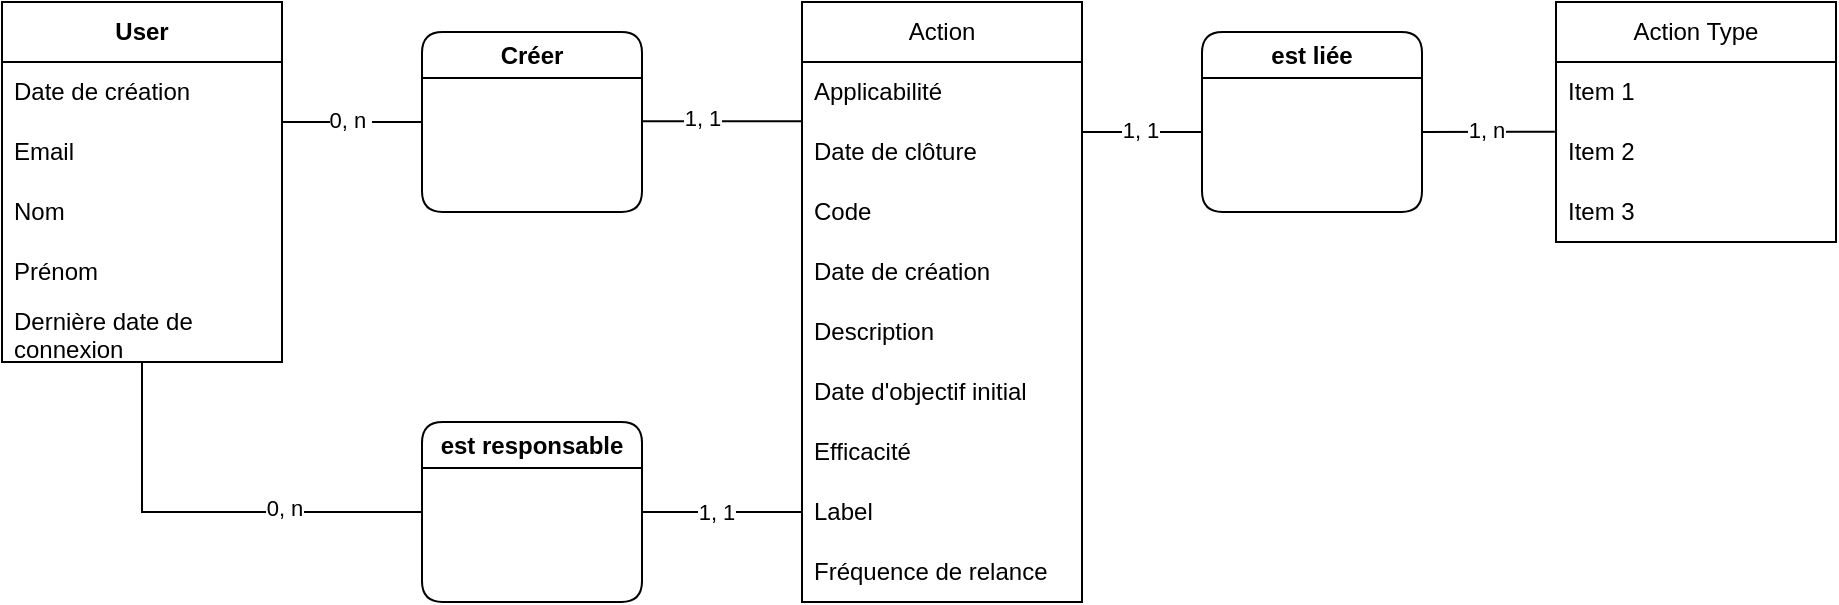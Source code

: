 <mxfile version="24.7.0" type="github">
  <diagram name="Page-1" id="ZFdJO0pUZejw7BOOQ6NN">
    <mxGraphModel dx="1358" dy="723" grid="1" gridSize="10" guides="1" tooltips="1" connect="1" arrows="1" fold="1" page="1" pageScale="1" pageWidth="827" pageHeight="1169" math="0" shadow="0">
      <root>
        <mxCell id="0" />
        <mxCell id="1" parent="0" />
        <mxCell id="-3NsN8BFS7H7RR-9jjn--8" value="Créer" style="swimlane;whiteSpace=wrap;html=1;rounded=1;" vertex="1" parent="1">
          <mxGeometry x="260" y="70" width="110" height="90" as="geometry" />
        </mxCell>
        <mxCell id="-3NsN8BFS7H7RR-9jjn--9" value="" style="endArrow=none;html=1;rounded=0;exitX=1;exitY=0.5;exitDx=0;exitDy=0;" edge="1" parent="1">
          <mxGeometry width="50" height="50" relative="1" as="geometry">
            <mxPoint x="190" y="115" as="sourcePoint" />
            <mxPoint x="260" y="115" as="targetPoint" />
          </mxGeometry>
        </mxCell>
        <mxCell id="-3NsN8BFS7H7RR-9jjn--23" value="0, n&amp;nbsp;" style="edgeLabel;html=1;align=center;verticalAlign=middle;resizable=0;points=[];" vertex="1" connectable="0" parent="-3NsN8BFS7H7RR-9jjn--9">
          <mxGeometry x="-0.032" y="1" relative="1" as="geometry">
            <mxPoint as="offset" />
          </mxGeometry>
        </mxCell>
        <mxCell id="-3NsN8BFS7H7RR-9jjn--10" value="" style="endArrow=none;html=1;rounded=0;" edge="1" parent="1">
          <mxGeometry width="50" height="50" relative="1" as="geometry">
            <mxPoint x="370" y="114.66" as="sourcePoint" />
            <mxPoint x="450" y="114.66" as="targetPoint" />
          </mxGeometry>
        </mxCell>
        <mxCell id="-3NsN8BFS7H7RR-9jjn--24" value="1, 1" style="edgeLabel;html=1;align=center;verticalAlign=middle;resizable=0;points=[];" vertex="1" connectable="0" parent="-3NsN8BFS7H7RR-9jjn--10">
          <mxGeometry x="-0.256" y="2" relative="1" as="geometry">
            <mxPoint as="offset" />
          </mxGeometry>
        </mxCell>
        <mxCell id="-3NsN8BFS7H7RR-9jjn--12" value="&lt;b&gt;User&lt;/b&gt;" style="swimlane;fontStyle=0;childLayout=stackLayout;horizontal=1;startSize=30;horizontalStack=0;resizeParent=1;resizeParentMax=0;resizeLast=0;collapsible=1;marginBottom=0;whiteSpace=wrap;html=1;" vertex="1" parent="1">
          <mxGeometry x="50" y="55" width="140" height="180" as="geometry" />
        </mxCell>
        <mxCell id="-3NsN8BFS7H7RR-9jjn--13" value="Date de création" style="text;strokeColor=none;fillColor=none;align=left;verticalAlign=middle;spacingLeft=4;spacingRight=4;overflow=hidden;points=[[0,0.5],[1,0.5]];portConstraint=eastwest;rotatable=0;whiteSpace=wrap;html=1;" vertex="1" parent="-3NsN8BFS7H7RR-9jjn--12">
          <mxGeometry y="30" width="140" height="30" as="geometry" />
        </mxCell>
        <mxCell id="-3NsN8BFS7H7RR-9jjn--14" value="Email" style="text;strokeColor=none;fillColor=none;align=left;verticalAlign=middle;spacingLeft=4;spacingRight=4;overflow=hidden;points=[[0,0.5],[1,0.5]];portConstraint=eastwest;rotatable=0;whiteSpace=wrap;html=1;" vertex="1" parent="-3NsN8BFS7H7RR-9jjn--12">
          <mxGeometry y="60" width="140" height="30" as="geometry" />
        </mxCell>
        <mxCell id="-3NsN8BFS7H7RR-9jjn--20" value="Nom" style="text;strokeColor=none;fillColor=none;align=left;verticalAlign=middle;spacingLeft=4;spacingRight=4;overflow=hidden;points=[[0,0.5],[1,0.5]];portConstraint=eastwest;rotatable=0;whiteSpace=wrap;html=1;" vertex="1" parent="-3NsN8BFS7H7RR-9jjn--12">
          <mxGeometry y="90" width="140" height="30" as="geometry" />
        </mxCell>
        <mxCell id="-3NsN8BFS7H7RR-9jjn--21" value="Prénom" style="text;strokeColor=none;fillColor=none;align=left;verticalAlign=middle;spacingLeft=4;spacingRight=4;overflow=hidden;points=[[0,0.5],[1,0.5]];portConstraint=eastwest;rotatable=0;whiteSpace=wrap;html=1;" vertex="1" parent="-3NsN8BFS7H7RR-9jjn--12">
          <mxGeometry y="120" width="140" height="30" as="geometry" />
        </mxCell>
        <mxCell id="-3NsN8BFS7H7RR-9jjn--22" value="Dernière date de connexion" style="text;strokeColor=none;fillColor=none;align=left;verticalAlign=middle;spacingLeft=4;spacingRight=4;overflow=hidden;points=[[0,0.5],[1,0.5]];portConstraint=eastwest;rotatable=0;whiteSpace=wrap;html=1;" vertex="1" parent="-3NsN8BFS7H7RR-9jjn--12">
          <mxGeometry y="150" width="140" height="30" as="geometry" />
        </mxCell>
        <mxCell id="-3NsN8BFS7H7RR-9jjn--16" value="Action" style="swimlane;fontStyle=0;childLayout=stackLayout;horizontal=1;startSize=30;horizontalStack=0;resizeParent=1;resizeParentMax=0;resizeLast=0;collapsible=1;marginBottom=0;whiteSpace=wrap;html=1;" vertex="1" parent="1">
          <mxGeometry x="450" y="55" width="140" height="300" as="geometry" />
        </mxCell>
        <mxCell id="-3NsN8BFS7H7RR-9jjn--17" value="Applicabilité" style="text;strokeColor=none;fillColor=none;align=left;verticalAlign=middle;spacingLeft=4;spacingRight=4;overflow=hidden;points=[[0,0.5],[1,0.5]];portConstraint=eastwest;rotatable=0;whiteSpace=wrap;html=1;" vertex="1" parent="-3NsN8BFS7H7RR-9jjn--16">
          <mxGeometry y="30" width="140" height="30" as="geometry" />
        </mxCell>
        <mxCell id="-3NsN8BFS7H7RR-9jjn--18" value="Date de clôture" style="text;strokeColor=none;fillColor=none;align=left;verticalAlign=middle;spacingLeft=4;spacingRight=4;overflow=hidden;points=[[0,0.5],[1,0.5]];portConstraint=eastwest;rotatable=0;whiteSpace=wrap;html=1;" vertex="1" parent="-3NsN8BFS7H7RR-9jjn--16">
          <mxGeometry y="60" width="140" height="30" as="geometry" />
        </mxCell>
        <mxCell id="-3NsN8BFS7H7RR-9jjn--30" value="Code" style="text;strokeColor=none;fillColor=none;align=left;verticalAlign=middle;spacingLeft=4;spacingRight=4;overflow=hidden;points=[[0,0.5],[1,0.5]];portConstraint=eastwest;rotatable=0;whiteSpace=wrap;html=1;" vertex="1" parent="-3NsN8BFS7H7RR-9jjn--16">
          <mxGeometry y="90" width="140" height="30" as="geometry" />
        </mxCell>
        <mxCell id="-3NsN8BFS7H7RR-9jjn--31" value="Date de création" style="text;strokeColor=none;fillColor=none;align=left;verticalAlign=middle;spacingLeft=4;spacingRight=4;overflow=hidden;points=[[0,0.5],[1,0.5]];portConstraint=eastwest;rotatable=0;whiteSpace=wrap;html=1;" vertex="1" parent="-3NsN8BFS7H7RR-9jjn--16">
          <mxGeometry y="120" width="140" height="30" as="geometry" />
        </mxCell>
        <mxCell id="-3NsN8BFS7H7RR-9jjn--32" value="Description" style="text;strokeColor=none;fillColor=none;align=left;verticalAlign=middle;spacingLeft=4;spacingRight=4;overflow=hidden;points=[[0,0.5],[1,0.5]];portConstraint=eastwest;rotatable=0;whiteSpace=wrap;html=1;" vertex="1" parent="-3NsN8BFS7H7RR-9jjn--16">
          <mxGeometry y="150" width="140" height="30" as="geometry" />
        </mxCell>
        <mxCell id="-3NsN8BFS7H7RR-9jjn--34" value="Date d&#39;objectif initial" style="text;strokeColor=none;fillColor=none;align=left;verticalAlign=middle;spacingLeft=4;spacingRight=4;overflow=hidden;points=[[0,0.5],[1,0.5]];portConstraint=eastwest;rotatable=0;whiteSpace=wrap;html=1;" vertex="1" parent="-3NsN8BFS7H7RR-9jjn--16">
          <mxGeometry y="180" width="140" height="30" as="geometry" />
        </mxCell>
        <mxCell id="-3NsN8BFS7H7RR-9jjn--33" value="Efficacité" style="text;strokeColor=none;fillColor=none;align=left;verticalAlign=middle;spacingLeft=4;spacingRight=4;overflow=hidden;points=[[0,0.5],[1,0.5]];portConstraint=eastwest;rotatable=0;whiteSpace=wrap;html=1;" vertex="1" parent="-3NsN8BFS7H7RR-9jjn--16">
          <mxGeometry y="210" width="140" height="30" as="geometry" />
        </mxCell>
        <mxCell id="-3NsN8BFS7H7RR-9jjn--35" value="Label" style="text;strokeColor=none;fillColor=none;align=left;verticalAlign=middle;spacingLeft=4;spacingRight=4;overflow=hidden;points=[[0,0.5],[1,0.5]];portConstraint=eastwest;rotatable=0;whiteSpace=wrap;html=1;" vertex="1" parent="-3NsN8BFS7H7RR-9jjn--16">
          <mxGeometry y="240" width="140" height="30" as="geometry" />
        </mxCell>
        <mxCell id="-3NsN8BFS7H7RR-9jjn--19" value="Fréquence de relance" style="text;strokeColor=none;fillColor=none;align=left;verticalAlign=middle;spacingLeft=4;spacingRight=4;overflow=hidden;points=[[0,0.5],[1,0.5]];portConstraint=eastwest;rotatable=0;whiteSpace=wrap;html=1;" vertex="1" parent="-3NsN8BFS7H7RR-9jjn--16">
          <mxGeometry y="270" width="140" height="30" as="geometry" />
        </mxCell>
        <mxCell id="-3NsN8BFS7H7RR-9jjn--25" value="Action Type" style="swimlane;fontStyle=0;childLayout=stackLayout;horizontal=1;startSize=30;horizontalStack=0;resizeParent=1;resizeParentMax=0;resizeLast=0;collapsible=1;marginBottom=0;whiteSpace=wrap;html=1;" vertex="1" parent="1">
          <mxGeometry x="827" y="55" width="140" height="120" as="geometry" />
        </mxCell>
        <mxCell id="-3NsN8BFS7H7RR-9jjn--26" value="Item 1" style="text;strokeColor=none;fillColor=none;align=left;verticalAlign=middle;spacingLeft=4;spacingRight=4;overflow=hidden;points=[[0,0.5],[1,0.5]];portConstraint=eastwest;rotatable=0;whiteSpace=wrap;html=1;" vertex="1" parent="-3NsN8BFS7H7RR-9jjn--25">
          <mxGeometry y="30" width="140" height="30" as="geometry" />
        </mxCell>
        <mxCell id="-3NsN8BFS7H7RR-9jjn--27" value="Item 2" style="text;strokeColor=none;fillColor=none;align=left;verticalAlign=middle;spacingLeft=4;spacingRight=4;overflow=hidden;points=[[0,0.5],[1,0.5]];portConstraint=eastwest;rotatable=0;whiteSpace=wrap;html=1;" vertex="1" parent="-3NsN8BFS7H7RR-9jjn--25">
          <mxGeometry y="60" width="140" height="30" as="geometry" />
        </mxCell>
        <mxCell id="-3NsN8BFS7H7RR-9jjn--28" value="Item 3" style="text;strokeColor=none;fillColor=none;align=left;verticalAlign=middle;spacingLeft=4;spacingRight=4;overflow=hidden;points=[[0,0.5],[1,0.5]];portConstraint=eastwest;rotatable=0;whiteSpace=wrap;html=1;" vertex="1" parent="-3NsN8BFS7H7RR-9jjn--25">
          <mxGeometry y="90" width="140" height="30" as="geometry" />
        </mxCell>
        <mxCell id="-3NsN8BFS7H7RR-9jjn--36" value="est liée" style="swimlane;whiteSpace=wrap;html=1;rounded=1;" vertex="1" parent="1">
          <mxGeometry x="650" y="70" width="110" height="90" as="geometry" />
        </mxCell>
        <mxCell id="-3NsN8BFS7H7RR-9jjn--37" value="" style="endArrow=none;html=1;rounded=0;" edge="1" parent="1">
          <mxGeometry width="50" height="50" relative="1" as="geometry">
            <mxPoint x="590" y="120" as="sourcePoint" />
            <mxPoint x="650" y="120" as="targetPoint" />
          </mxGeometry>
        </mxCell>
        <mxCell id="-3NsN8BFS7H7RR-9jjn--40" value="1, 1" style="edgeLabel;html=1;align=center;verticalAlign=middle;resizable=0;points=[];" vertex="1" connectable="0" parent="-3NsN8BFS7H7RR-9jjn--37">
          <mxGeometry x="-0.056" y="1" relative="1" as="geometry">
            <mxPoint as="offset" />
          </mxGeometry>
        </mxCell>
        <mxCell id="-3NsN8BFS7H7RR-9jjn--39" value="" style="endArrow=none;html=1;rounded=0;entryX=-0.004;entryY=0.162;entryDx=0;entryDy=0;entryPerimeter=0;" edge="1" parent="1" target="-3NsN8BFS7H7RR-9jjn--27">
          <mxGeometry width="50" height="50" relative="1" as="geometry">
            <mxPoint x="760" y="120" as="sourcePoint" />
            <mxPoint x="820" y="120" as="targetPoint" />
          </mxGeometry>
        </mxCell>
        <mxCell id="-3NsN8BFS7H7RR-9jjn--41" value="1, n" style="edgeLabel;html=1;align=center;verticalAlign=middle;resizable=0;points=[];" vertex="1" connectable="0" parent="-3NsN8BFS7H7RR-9jjn--39">
          <mxGeometry x="-0.047" y="1" relative="1" as="geometry">
            <mxPoint as="offset" />
          </mxGeometry>
        </mxCell>
        <mxCell id="-3NsN8BFS7H7RR-9jjn--52" value="est responsable" style="swimlane;whiteSpace=wrap;html=1;rounded=1;" vertex="1" parent="1">
          <mxGeometry x="260" y="265" width="110" height="90" as="geometry" />
        </mxCell>
        <mxCell id="-3NsN8BFS7H7RR-9jjn--55" value="" style="endArrow=none;html=1;rounded=0;exitX=0;exitY=0.5;exitDx=0;exitDy=0;" edge="1" parent="1" source="-3NsN8BFS7H7RR-9jjn--52">
          <mxGeometry width="50" height="50" relative="1" as="geometry">
            <mxPoint x="70" y="285" as="sourcePoint" />
            <mxPoint x="120" y="235" as="targetPoint" />
            <Array as="points">
              <mxPoint x="120" y="310" />
            </Array>
          </mxGeometry>
        </mxCell>
        <mxCell id="-3NsN8BFS7H7RR-9jjn--57" value="0, n" style="edgeLabel;html=1;align=center;verticalAlign=middle;resizable=0;points=[];" vertex="1" connectable="0" parent="-3NsN8BFS7H7RR-9jjn--55">
          <mxGeometry x="-0.354" y="-2" relative="1" as="geometry">
            <mxPoint as="offset" />
          </mxGeometry>
        </mxCell>
        <mxCell id="-3NsN8BFS7H7RR-9jjn--56" value="" style="endArrow=none;html=1;rounded=0;exitX=1;exitY=0.5;exitDx=0;exitDy=0;entryX=0;entryY=0.5;entryDx=0;entryDy=0;" edge="1" parent="1" source="-3NsN8BFS7H7RR-9jjn--52" target="-3NsN8BFS7H7RR-9jjn--35">
          <mxGeometry width="50" height="50" relative="1" as="geometry">
            <mxPoint x="400" y="355" as="sourcePoint" />
            <mxPoint x="450" y="305" as="targetPoint" />
          </mxGeometry>
        </mxCell>
        <mxCell id="-3NsN8BFS7H7RR-9jjn--58" value="1, 1" style="edgeLabel;html=1;align=center;verticalAlign=middle;resizable=0;points=[];" vertex="1" connectable="0" parent="-3NsN8BFS7H7RR-9jjn--56">
          <mxGeometry x="-0.081" relative="1" as="geometry">
            <mxPoint as="offset" />
          </mxGeometry>
        </mxCell>
      </root>
    </mxGraphModel>
  </diagram>
</mxfile>
